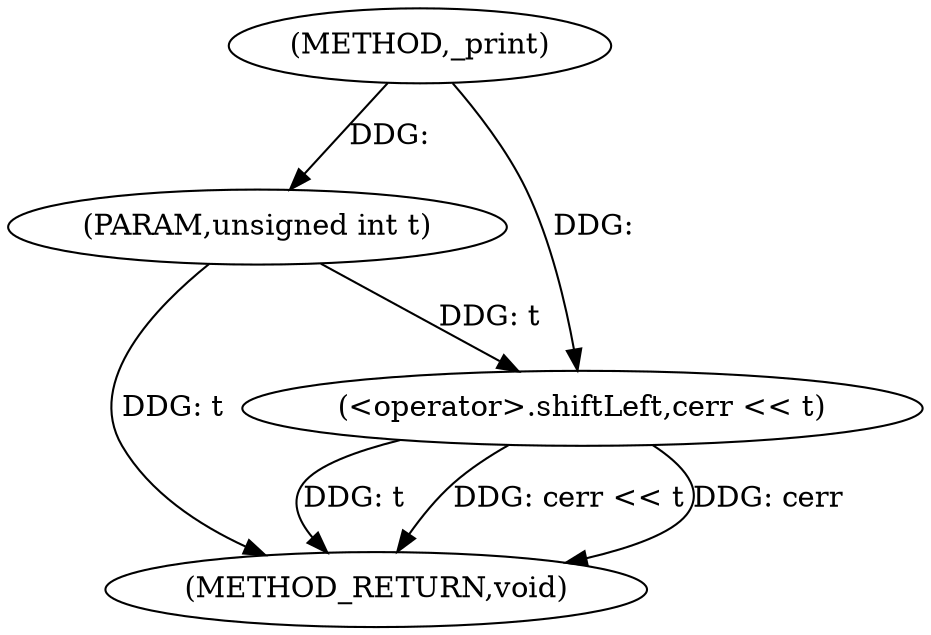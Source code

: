 digraph "_print" {  
"1000158" [label = "(METHOD,_print)" ]
"1000164" [label = "(METHOD_RETURN,void)" ]
"1000159" [label = "(PARAM,unsigned int t)" ]
"1000161" [label = "(<operator>.shiftLeft,cerr << t)" ]
  "1000159" -> "1000164"  [ label = "DDG: t"] 
  "1000161" -> "1000164"  [ label = "DDG: t"] 
  "1000161" -> "1000164"  [ label = "DDG: cerr << t"] 
  "1000161" -> "1000164"  [ label = "DDG: cerr"] 
  "1000158" -> "1000159"  [ label = "DDG: "] 
  "1000158" -> "1000161"  [ label = "DDG: "] 
  "1000159" -> "1000161"  [ label = "DDG: t"] 
}
